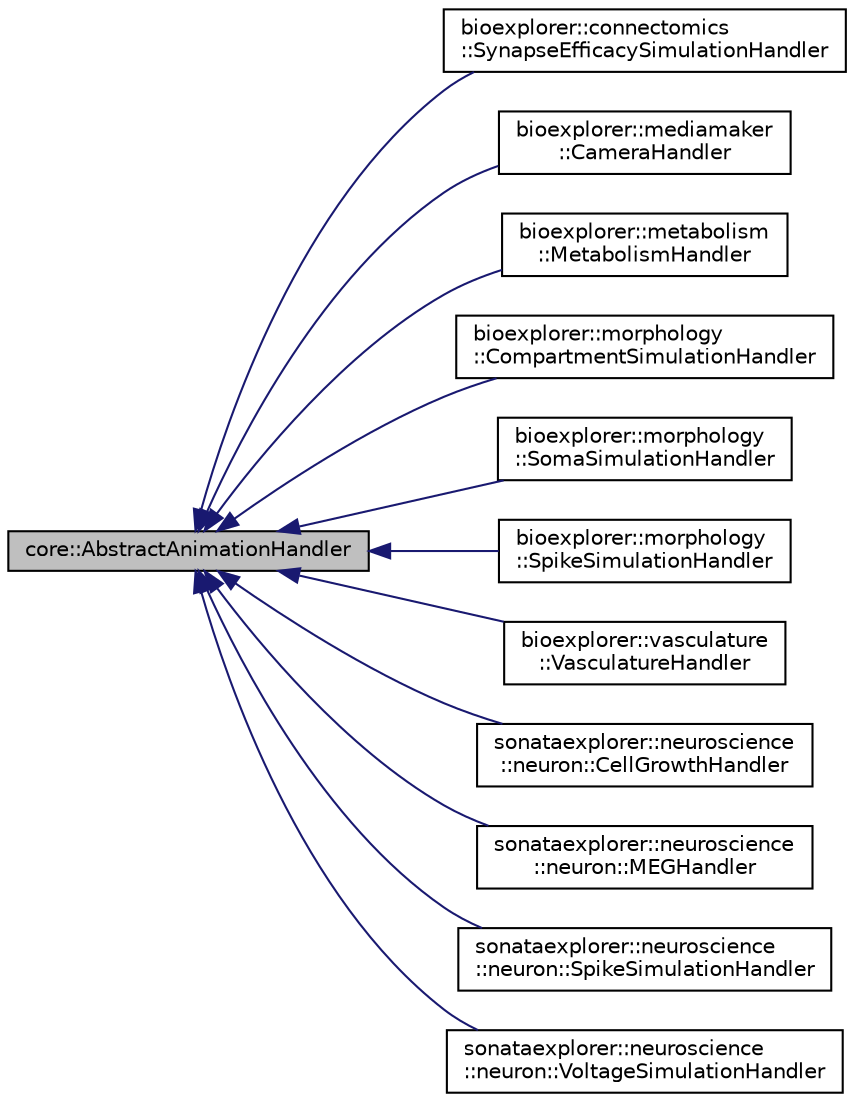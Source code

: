 digraph "core::AbstractAnimationHandler"
{
 // LATEX_PDF_SIZE
  edge [fontname="Helvetica",fontsize="10",labelfontname="Helvetica",labelfontsize="10"];
  node [fontname="Helvetica",fontsize="10",shape=record];
  rankdir="LR";
  Node1 [label="core::AbstractAnimationHandler",height=0.2,width=0.4,color="black", fillcolor="grey75", style="filled", fontcolor="black",tooltip="The AbstractAnimationHandler class handles simulation frames for the current circuit."];
  Node1 -> Node2 [dir="back",color="midnightblue",fontsize="10",style="solid",fontname="Helvetica"];
  Node2 [label="bioexplorer::connectomics\l::SynapseEfficacySimulationHandler",height=0.2,width=0.4,color="black", fillcolor="white", style="filled",URL="$de/da5/classbioexplorer_1_1connectomics_1_1SynapseEfficacySimulationHandler.html",tooltip="The SynapseEfficacySimulationHandler handles the reading of simulation information from the database ..."];
  Node1 -> Node3 [dir="back",color="midnightblue",fontsize="10",style="solid",fontname="Helvetica"];
  Node3 [label="bioexplorer::mediamaker\l::CameraHandler",height=0.2,width=0.4,color="black", fillcolor="white", style="filled",URL="$dd/d55/classbioexplorer_1_1mediamaker_1_1CameraHandler.html",tooltip="The CameraHandler handles the position of orientation of the camera from the given set of key frames,..."];
  Node1 -> Node4 [dir="back",color="midnightblue",fontsize="10",style="solid",fontname="Helvetica"];
  Node4 [label="bioexplorer::metabolism\l::MetabolismHandler",height=0.2,width=0.4,color="black", fillcolor="white", style="filled",URL="$d4/dc4/classbioexplorer_1_1metabolism_1_1MetabolismHandler.html",tooltip="The MetabolismHandler class handles metabolite concentrations."];
  Node1 -> Node5 [dir="back",color="midnightblue",fontsize="10",style="solid",fontname="Helvetica"];
  Node5 [label="bioexplorer::morphology\l::CompartmentSimulationHandler",height=0.2,width=0.4,color="black", fillcolor="white", style="filled",URL="$da/d62/classbioexplorer_1_1morphology_1_1CompartmentSimulationHandler.html",tooltip="The CompartmentSimulationHandler handles the reading of simulation information from the database at a..."];
  Node1 -> Node6 [dir="back",color="midnightblue",fontsize="10",style="solid",fontname="Helvetica"];
  Node6 [label="bioexplorer::morphology\l::SomaSimulationHandler",height=0.2,width=0.4,color="black", fillcolor="white", style="filled",URL="$df/d48/classbioexplorer_1_1morphology_1_1SomaSimulationHandler.html",tooltip="The SomaSimulationHandler handles the reading of simulation information from the database at a soma l..."];
  Node1 -> Node7 [dir="back",color="midnightblue",fontsize="10",style="solid",fontname="Helvetica"];
  Node7 [label="bioexplorer::morphology\l::SpikeSimulationHandler",height=0.2,width=0.4,color="black", fillcolor="white", style="filled",URL="$d0/daf/classbioexplorer_1_1morphology_1_1SpikeSimulationHandler.html",tooltip="The SpikeSimulationHandler handles the reading of simulation information from the database at a soma ..."];
  Node1 -> Node8 [dir="back",color="midnightblue",fontsize="10",style="solid",fontname="Helvetica"];
  Node8 [label="bioexplorer::vasculature\l::VasculatureHandler",height=0.2,width=0.4,color="black", fillcolor="white", style="filled",URL="$d3/d3e/classbioexplorer_1_1vasculature_1_1VasculatureHandler.html",tooltip="The VasculatureHandler class handles the mapping of the vasculature simulation to the geometry."];
  Node1 -> Node9 [dir="back",color="midnightblue",fontsize="10",style="solid",fontname="Helvetica"];
  Node9 [label="sonataexplorer::neuroscience\l::neuron::CellGrowthHandler",height=0.2,width=0.4,color="black", fillcolor="white", style="filled",URL="$d3/d03/classsonataexplorer_1_1neuroscience_1_1neuron_1_1CellGrowthHandler.html",tooltip="The CellGrowthHandler class handles distance to the soma."];
  Node1 -> Node10 [dir="back",color="midnightblue",fontsize="10",style="solid",fontname="Helvetica"];
  Node10 [label="sonataexplorer::neuroscience\l::neuron::MEGHandler",height=0.2,width=0.4,color="black", fillcolor="white", style="filled",URL="$d5/d94/classsonataexplorer_1_1neuroscience_1_1neuron_1_1MEGHandler.html",tooltip="The MEGHandler class handles electro-magnetic fields data structures."];
  Node1 -> Node11 [dir="back",color="midnightblue",fontsize="10",style="solid",fontname="Helvetica"];
  Node11 [label="sonataexplorer::neuroscience\l::neuron::SpikeSimulationHandler",height=0.2,width=0.4,color="black", fillcolor="white", style="filled",URL="$db/dc6/classsonataexplorer_1_1neuroscience_1_1neuron_1_1SpikeSimulationHandler.html",tooltip=" "];
  Node1 -> Node12 [dir="back",color="midnightblue",fontsize="10",style="solid",fontname="Helvetica"];
  Node12 [label="sonataexplorer::neuroscience\l::neuron::VoltageSimulationHandler",height=0.2,width=0.4,color="black", fillcolor="white", style="filled",URL="$d1/d9a/classsonataexplorer_1_1neuroscience_1_1neuron_1_1VoltageSimulationHandler.html",tooltip="The VoltageSimulationHandler class handles simulation frames for the current circuit...."];
}
